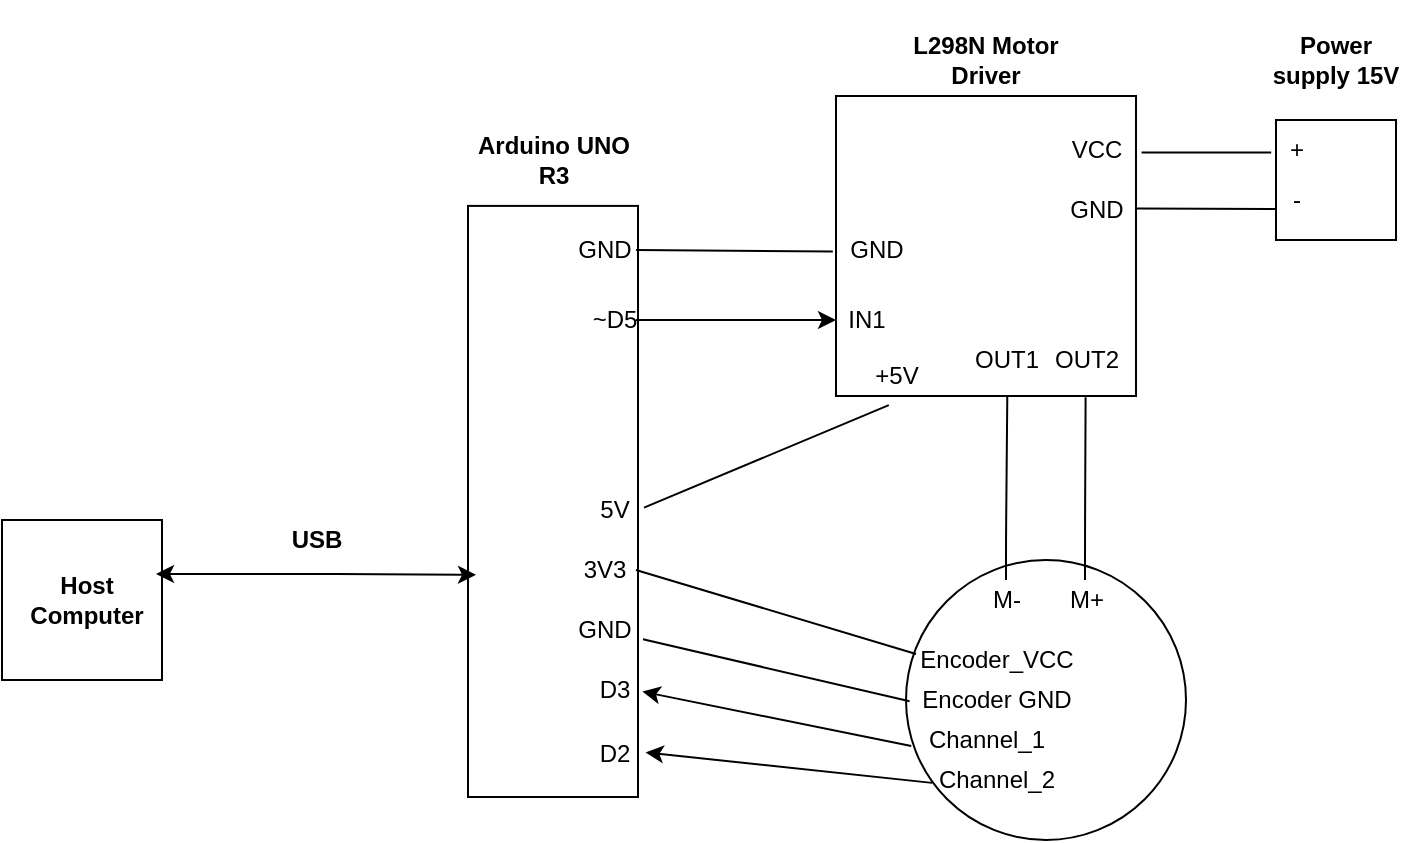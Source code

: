 <mxfile version="13.1.11" type="device"><diagram id="YZPzfUdrkL2WXhb7MTl5" name="Page-1"><mxGraphModel dx="865" dy="443" grid="1" gridSize="10" guides="1" tooltips="1" connect="1" arrows="1" fold="1" page="1" pageScale="1" pageWidth="827" pageHeight="1169" math="0" shadow="0"><root><mxCell id="0"/><mxCell id="1" parent="0"/><mxCell id="vdXdjmaSXyn_zmlTH4cR-1" value="" style="whiteSpace=wrap;html=1;aspect=fixed;" parent="1" vertex="1"><mxGeometry x="53" y="330" width="80" height="80" as="geometry"/></mxCell><mxCell id="vdXdjmaSXyn_zmlTH4cR-4" value="Host Computer" style="text;html=1;strokeColor=none;fillColor=none;align=center;verticalAlign=middle;whiteSpace=wrap;rounded=0;fontStyle=1" parent="1" vertex="1"><mxGeometry x="53" y="345" width="85" height="50" as="geometry"/></mxCell><mxCell id="vdXdjmaSXyn_zmlTH4cR-9" value="" style="rounded=0;whiteSpace=wrap;html=1;rotation=-90;align=center;" parent="1" vertex="1"><mxGeometry x="180.73" y="278.23" width="295.55" height="85" as="geometry"/></mxCell><mxCell id="vdXdjmaSXyn_zmlTH4cR-12" value="Arduino UNO R3&lt;br&gt;" style="text;html=1;strokeColor=none;fillColor=none;align=center;verticalAlign=middle;whiteSpace=wrap;rounded=0;fontStyle=1" parent="1" vertex="1"><mxGeometry x="283.5" y="120" width="90" height="60" as="geometry"/></mxCell><mxCell id="vdXdjmaSXyn_zmlTH4cR-25" value="" style="whiteSpace=wrap;html=1;aspect=fixed;" parent="1" vertex="1"><mxGeometry x="470" y="118" width="150" height="150" as="geometry"/></mxCell><mxCell id="vdXdjmaSXyn_zmlTH4cR-26" value="" style="ellipse;whiteSpace=wrap;html=1;aspect=fixed;" parent="1" vertex="1"><mxGeometry x="505" y="350" width="140" height="140" as="geometry"/></mxCell><mxCell id="vdXdjmaSXyn_zmlTH4cR-35" value="L298N Motor Driver&lt;br&gt;" style="text;html=1;strokeColor=none;fillColor=none;align=center;verticalAlign=middle;whiteSpace=wrap;rounded=0;fontStyle=1" parent="1" vertex="1"><mxGeometry x="500" y="70" width="90" height="60" as="geometry"/></mxCell><mxCell id="vdXdjmaSXyn_zmlTH4cR-37" value="" style="rounded=0;whiteSpace=wrap;html=1;" parent="1" vertex="1"><mxGeometry x="690" y="130" width="60" height="60" as="geometry"/></mxCell><mxCell id="vdXdjmaSXyn_zmlTH4cR-39" value="Power supply&amp;nbsp;&lt;b&gt;15V&lt;/b&gt;" style="text;html=1;strokeColor=none;fillColor=none;align=center;verticalAlign=middle;whiteSpace=wrap;rounded=0;fontStyle=1" parent="1" vertex="1"><mxGeometry x="675" y="70" width="90" height="60" as="geometry"/></mxCell><mxCell id="vdXdjmaSXyn_zmlTH4cR-42" value="+" style="text;html=1;align=center;verticalAlign=middle;resizable=0;points=[];autosize=1;" parent="1" vertex="1"><mxGeometry x="690" y="135" width="20" height="20" as="geometry"/></mxCell><mxCell id="vdXdjmaSXyn_zmlTH4cR-44" value="-" style="text;html=1;align=center;verticalAlign=middle;resizable=0;points=[];autosize=1;" parent="1" vertex="1"><mxGeometry x="690" y="160" width="20" height="20" as="geometry"/></mxCell><mxCell id="vdXdjmaSXyn_zmlTH4cR-63" value="" style="endArrow=none;html=1;exitX=1.07;exitY=0.56;exitDx=0;exitDy=0;exitPerimeter=0;entryX=-0.12;entryY=0.56;entryDx=0;entryDy=0;entryPerimeter=0;" parent="1" source="vdXdjmaSXyn_zmlTH4cR-65" target="vdXdjmaSXyn_zmlTH4cR-42" edge="1"><mxGeometry width="50" height="50" relative="1" as="geometry"><mxPoint x="630" y="144.5" as="sourcePoint"/><mxPoint x="680" y="144.5" as="targetPoint"/></mxGeometry></mxCell><mxCell id="vdXdjmaSXyn_zmlTH4cR-64" value="" style="endArrow=none;html=1;exitX=1.01;exitY=0.46;exitDx=0;exitDy=0;exitPerimeter=0;" parent="1" source="vdXdjmaSXyn_zmlTH4cR-66" edge="1"><mxGeometry width="50" height="50" relative="1" as="geometry"><mxPoint x="640" y="174.5" as="sourcePoint"/><mxPoint x="690" y="174.5" as="targetPoint"/></mxGeometry></mxCell><mxCell id="vdXdjmaSXyn_zmlTH4cR-65" value="VCC" style="text;html=1;align=center;verticalAlign=middle;resizable=0;points=[];autosize=1;" parent="1" vertex="1"><mxGeometry x="580" y="135" width="40" height="20" as="geometry"/></mxCell><mxCell id="vdXdjmaSXyn_zmlTH4cR-66" value="GND" style="text;html=1;align=center;verticalAlign=middle;resizable=0;points=[];autosize=1;" parent="1" vertex="1"><mxGeometry x="580" y="165" width="40" height="20" as="geometry"/></mxCell><mxCell id="vdXdjmaSXyn_zmlTH4cR-73" value="" style="endArrow=none;html=1;entryX=0.832;entryY=1.004;entryDx=0;entryDy=0;entryPerimeter=0;" parent="1" target="vdXdjmaSXyn_zmlTH4cR-25" edge="1"><mxGeometry width="50" height="50" relative="1" as="geometry"><mxPoint x="594.5" y="360" as="sourcePoint"/><mxPoint x="595" y="278" as="targetPoint"/><Array as="points"><mxPoint x="594.5" y="340"/></Array></mxGeometry></mxCell><mxCell id="vdXdjmaSXyn_zmlTH4cR-75" value="" style="endArrow=none;html=1;entryX=0.571;entryY=0.999;entryDx=0;entryDy=0;entryPerimeter=0;" parent="1" target="vdXdjmaSXyn_zmlTH4cR-25" edge="1"><mxGeometry width="50" height="50" relative="1" as="geometry"><mxPoint x="555" y="360" as="sourcePoint"/><mxPoint x="555" y="278" as="targetPoint"/><Array as="points"><mxPoint x="555" y="340"/></Array></mxGeometry></mxCell><mxCell id="vdXdjmaSXyn_zmlTH4cR-78" value="M+" style="text;html=1;align=center;verticalAlign=middle;resizable=0;points=[];autosize=1;" parent="1" vertex="1"><mxGeometry x="580" y="360" width="30" height="20" as="geometry"/></mxCell><mxCell id="vdXdjmaSXyn_zmlTH4cR-81" value="M-&lt;br&gt;" style="text;html=1;align=center;verticalAlign=middle;resizable=0;points=[];autosize=1;" parent="1" vertex="1"><mxGeometry x="540" y="360" width="30" height="20" as="geometry"/></mxCell><mxCell id="vdXdjmaSXyn_zmlTH4cR-83" value="OUT1" style="text;html=1;align=center;verticalAlign=middle;resizable=0;points=[];autosize=1;" parent="1" vertex="1"><mxGeometry x="530" y="240" width="50" height="20" as="geometry"/></mxCell><mxCell id="vdXdjmaSXyn_zmlTH4cR-84" value="OUT2" style="text;html=1;align=center;verticalAlign=middle;resizable=0;points=[];autosize=1;" parent="1" vertex="1"><mxGeometry x="570" y="240" width="50" height="20" as="geometry"/></mxCell><mxCell id="vdXdjmaSXyn_zmlTH4cR-86" value="Encoder_VCC" style="text;html=1;align=center;verticalAlign=middle;resizable=0;points=[];autosize=1;" parent="1" vertex="1"><mxGeometry x="505" y="390" width="90" height="20" as="geometry"/></mxCell><mxCell id="vdXdjmaSXyn_zmlTH4cR-87" value="Encoder GND" style="text;html=1;align=center;verticalAlign=middle;resizable=0;points=[];autosize=1;" parent="1" vertex="1"><mxGeometry x="505" y="410" width="90" height="20" as="geometry"/></mxCell><mxCell id="vdXdjmaSXyn_zmlTH4cR-88" value="Channel_1" style="text;html=1;align=center;verticalAlign=middle;resizable=0;points=[];autosize=1;" parent="1" vertex="1"><mxGeometry x="510" y="430" width="70" height="20" as="geometry"/></mxCell><mxCell id="vdXdjmaSXyn_zmlTH4cR-89" value="Channel_2" style="text;html=1;align=center;verticalAlign=middle;resizable=0;points=[];autosize=1;" parent="1" vertex="1"><mxGeometry x="515" y="450" width="70" height="20" as="geometry"/></mxCell><mxCell id="vdXdjmaSXyn_zmlTH4cR-92" value="D2" style="text;html=1;align=center;verticalAlign=middle;resizable=0;points=[];autosize=1;" parent="1" vertex="1"><mxGeometry x="343.5" y="437" width="30" height="20" as="geometry"/></mxCell><mxCell id="vdXdjmaSXyn_zmlTH4cR-93" value="D3" style="text;html=1;align=center;verticalAlign=middle;resizable=0;points=[];autosize=1;" parent="1" vertex="1"><mxGeometry x="343.5" y="405" width="30" height="20" as="geometry"/></mxCell><mxCell id="vdXdjmaSXyn_zmlTH4cR-96" value="GND" style="text;html=1;align=center;verticalAlign=middle;resizable=0;points=[];autosize=1;" parent="1" vertex="1"><mxGeometry x="333.5" y="375" width="40" height="20" as="geometry"/></mxCell><mxCell id="vdXdjmaSXyn_zmlTH4cR-97" value="3V3" style="text;html=1;align=center;verticalAlign=middle;resizable=0;points=[];autosize=1;" parent="1" vertex="1"><mxGeometry x="333.5" y="345" width="40" height="20" as="geometry"/></mxCell><mxCell id="vdXdjmaSXyn_zmlTH4cR-98" value="5V" style="text;html=1;align=center;verticalAlign=middle;resizable=0;points=[];autosize=1;" parent="1" vertex="1"><mxGeometry x="343.5" y="315" width="30" height="20" as="geometry"/></mxCell><mxCell id="vdXdjmaSXyn_zmlTH4cR-99" value="~D5" style="text;html=1;align=center;verticalAlign=middle;resizable=0;points=[];autosize=1;" parent="1" vertex="1"><mxGeometry x="338.5" y="220" width="40" height="20" as="geometry"/></mxCell><mxCell id="vdXdjmaSXyn_zmlTH4cR-120" value="GND" style="text;html=1;align=center;verticalAlign=middle;resizable=0;points=[];autosize=1;" parent="1" vertex="1"><mxGeometry x="333.5" y="185" width="40" height="20" as="geometry"/></mxCell><mxCell id="vdXdjmaSXyn_zmlTH4cR-130" value="" style="endArrow=none;html=1;exitX=0.913;exitY=0.5;exitDx=0;exitDy=0;entryX=-0.04;entryY=0.54;entryDx=0;entryDy=0;exitPerimeter=0;entryPerimeter=0;" parent="1" source="vdXdjmaSXyn_zmlTH4cR-120" target="vdXdjmaSXyn_zmlTH4cR-133" edge="1"><mxGeometry width="50" height="50" relative="1" as="geometry"><mxPoint x="383.5" y="195" as="sourcePoint"/><mxPoint x="460" y="195" as="targetPoint"/></mxGeometry></mxCell><mxCell id="vdXdjmaSXyn_zmlTH4cR-133" value="GND" style="text;html=1;align=center;verticalAlign=middle;resizable=0;points=[];autosize=1;" parent="1" vertex="1"><mxGeometry x="470" y="185" width="40" height="20" as="geometry"/></mxCell><mxCell id="vdXdjmaSXyn_zmlTH4cR-144" value="IN1&lt;br&gt;" style="text;html=1;align=center;verticalAlign=middle;resizable=0;points=[];autosize=1;" parent="1" vertex="1"><mxGeometry x="470" y="220" width="30" height="20" as="geometry"/></mxCell><mxCell id="vdXdjmaSXyn_zmlTH4cR-148" value="+5V" style="text;html=1;align=center;verticalAlign=middle;resizable=0;points=[];autosize=1;" parent="1" vertex="1"><mxGeometry x="480" y="248" width="40" height="20" as="geometry"/></mxCell><mxCell id="6HquacmCuPO7cU8tREti-3" value="" style="endArrow=classic;startArrow=classic;html=1;entryX=0.376;entryY=0.047;entryDx=0;entryDy=0;entryPerimeter=0;" parent="1" target="vdXdjmaSXyn_zmlTH4cR-9" edge="1"><mxGeometry width="50" height="50" relative="1" as="geometry"><mxPoint x="130" y="357" as="sourcePoint"/><mxPoint x="230.73" y="340" as="targetPoint"/><Array as="points"><mxPoint x="210" y="357"/></Array></mxGeometry></mxCell><mxCell id="6HquacmCuPO7cU8tREti-4" value="&lt;b&gt;USB&lt;/b&gt;" style="text;html=1;align=center;verticalAlign=middle;resizable=0;points=[];autosize=1;" parent="1" vertex="1"><mxGeometry x="190" y="330" width="40" height="20" as="geometry"/></mxCell><mxCell id="ijqqG_KMq5T3ZnsofvZI-1" value="" style="endArrow=classic;html=1;" edge="1" parent="1"><mxGeometry width="50" height="50" relative="1" as="geometry"><mxPoint x="370" y="230" as="sourcePoint"/><mxPoint x="470" y="230" as="targetPoint"/><Array as="points"/></mxGeometry></mxCell><mxCell id="ijqqG_KMq5T3ZnsofvZI-7" value="" style="endArrow=classic;html=1;entryX=1.043;entryY=0.46;entryDx=0;entryDy=0;entryPerimeter=0;exitX=0.093;exitY=0.796;exitDx=0;exitDy=0;exitPerimeter=0;" edge="1" parent="1" source="vdXdjmaSXyn_zmlTH4cR-26" target="vdXdjmaSXyn_zmlTH4cR-92"><mxGeometry width="50" height="50" relative="1" as="geometry"><mxPoint x="500" y="460" as="sourcePoint"/><mxPoint x="420" y="380" as="targetPoint"/></mxGeometry></mxCell><mxCell id="ijqqG_KMq5T3ZnsofvZI-8" value="" style="endArrow=classic;html=1;exitX=-0.034;exitY=0.65;exitDx=0;exitDy=0;exitPerimeter=0;entryX=0.99;entryY=0.54;entryDx=0;entryDy=0;entryPerimeter=0;" edge="1" parent="1" source="vdXdjmaSXyn_zmlTH4cR-88" target="vdXdjmaSXyn_zmlTH4cR-93"><mxGeometry width="50" height="50" relative="1" as="geometry"><mxPoint x="460" y="445" as="sourcePoint"/><mxPoint x="420" y="385" as="targetPoint"/></mxGeometry></mxCell><mxCell id="ijqqG_KMq5T3ZnsofvZI-11" value="" style="endArrow=none;html=1;" edge="1" parent="1"><mxGeometry width="50" height="50" relative="1" as="geometry"><mxPoint x="370" y="355" as="sourcePoint"/><mxPoint x="510" y="397" as="targetPoint"/><Array as="points"/></mxGeometry></mxCell><mxCell id="ijqqG_KMq5T3ZnsofvZI-12" value="" style="endArrow=none;html=1;entryX=0.02;entryY=0.53;entryDx=0;entryDy=0;entryPerimeter=0;" edge="1" parent="1" source="vdXdjmaSXyn_zmlTH4cR-96" target="vdXdjmaSXyn_zmlTH4cR-87"><mxGeometry width="50" height="50" relative="1" as="geometry"><mxPoint x="370" y="389" as="sourcePoint"/><mxPoint x="480" y="415" as="targetPoint"/></mxGeometry></mxCell><mxCell id="ijqqG_KMq5T3ZnsofvZI-13" value="" style="endArrow=none;html=1;entryX=0.41;entryY=1.23;entryDx=0;entryDy=0;entryPerimeter=0;exitX=1.017;exitY=0.44;exitDx=0;exitDy=0;exitPerimeter=0;" edge="1" parent="1" source="vdXdjmaSXyn_zmlTH4cR-98" target="vdXdjmaSXyn_zmlTH4cR-148"><mxGeometry width="50" height="50" relative="1" as="geometry"><mxPoint x="390" y="300" as="sourcePoint"/><mxPoint x="440" y="250" as="targetPoint"/></mxGeometry></mxCell></root></mxGraphModel></diagram></mxfile>